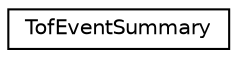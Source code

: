 digraph "Graphical Class Hierarchy"
{
 // LATEX_PDF_SIZE
  edge [fontname="Helvetica",fontsize="10",labelfontname="Helvetica",labelfontsize="10"];
  node [fontname="Helvetica",fontsize="10",shape=record];
  rankdir="LR";
  Node0 [label="TofEventSummary",height=0.2,width=0.4,color="black", fillcolor="white", style="filled",URL="$structTofEventSummary.html",tooltip=" "];
}
